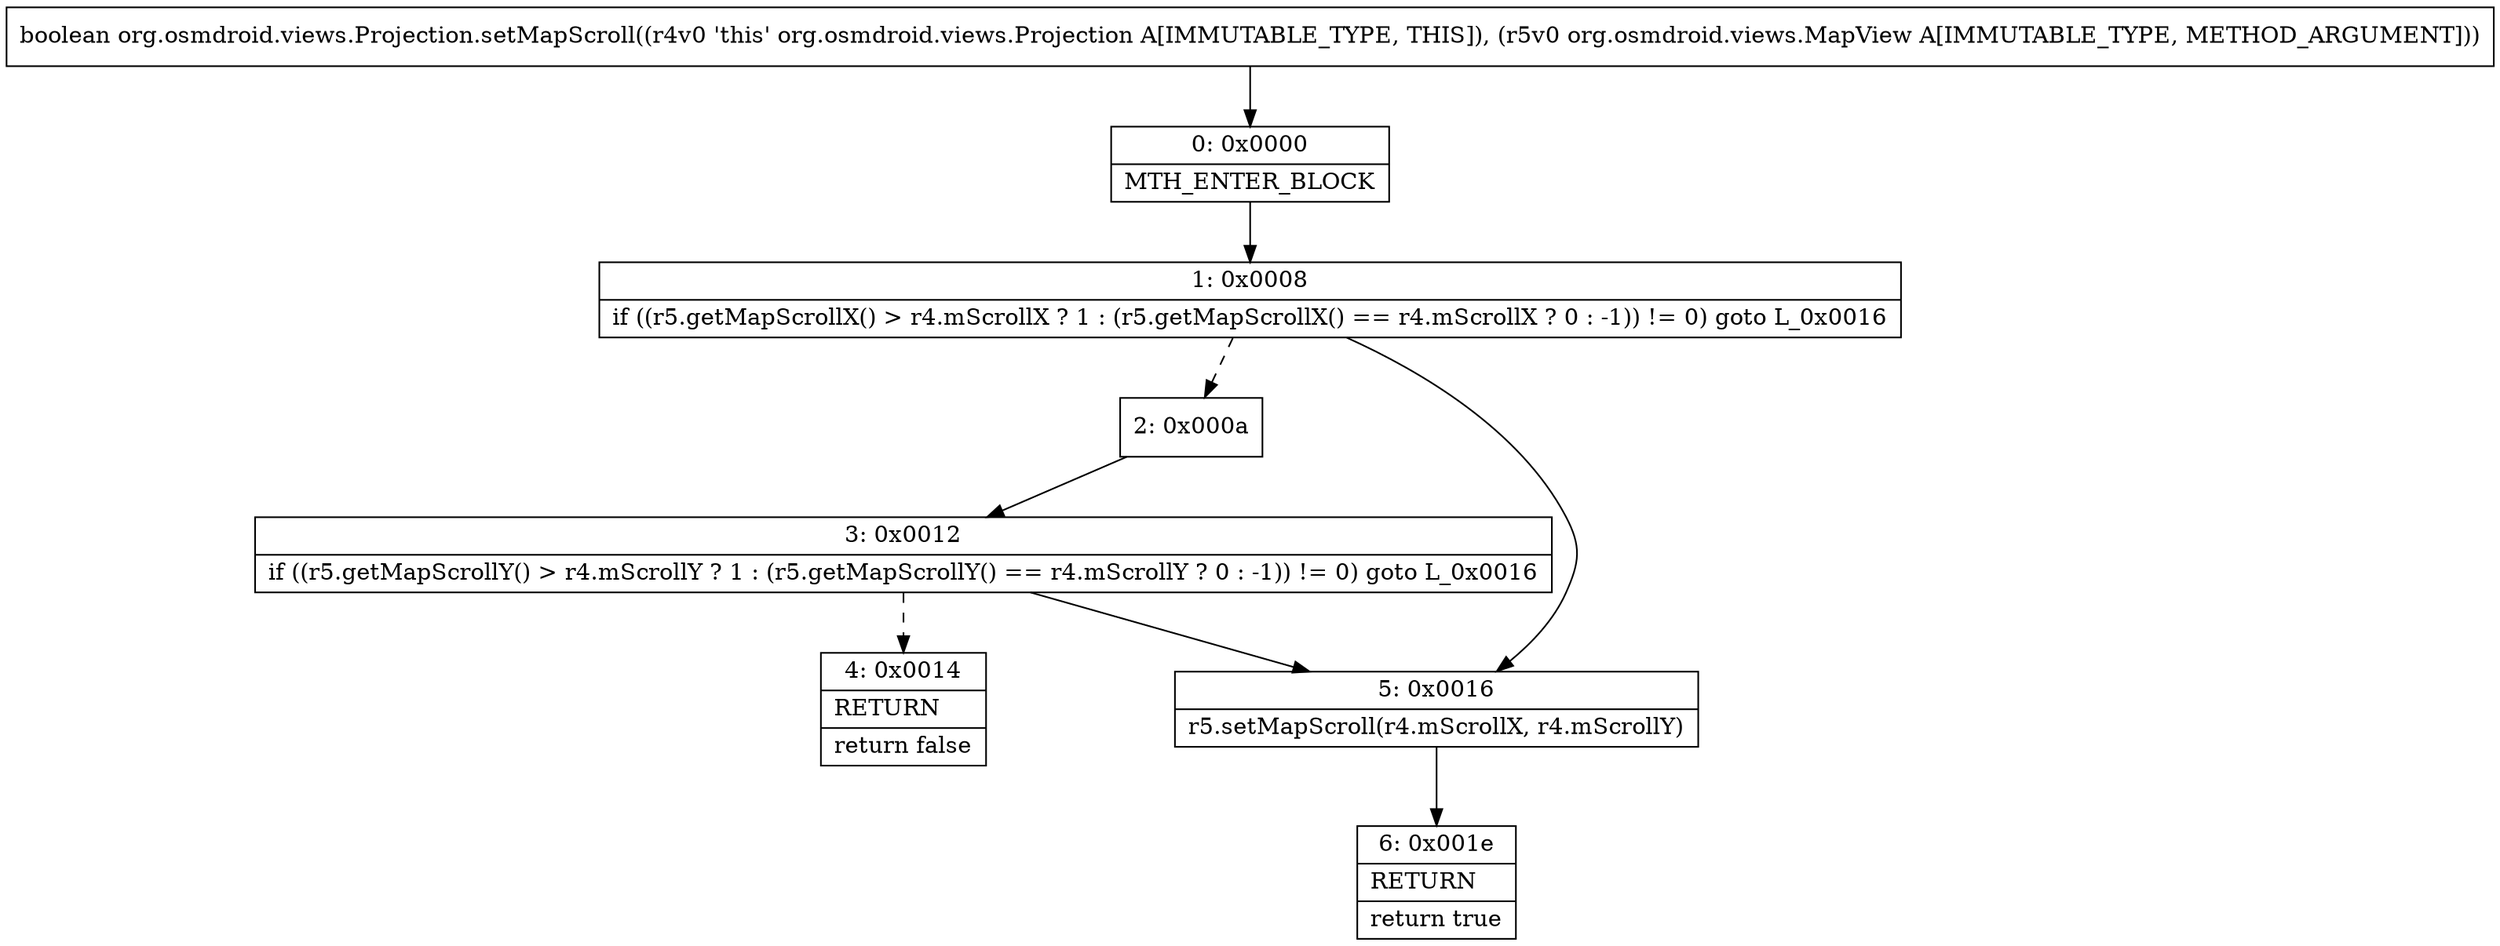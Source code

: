 digraph "CFG fororg.osmdroid.views.Projection.setMapScroll(Lorg\/osmdroid\/views\/MapView;)Z" {
Node_0 [shape=record,label="{0\:\ 0x0000|MTH_ENTER_BLOCK\l}"];
Node_1 [shape=record,label="{1\:\ 0x0008|if ((r5.getMapScrollX() \> r4.mScrollX ? 1 : (r5.getMapScrollX() == r4.mScrollX ? 0 : \-1)) != 0) goto L_0x0016\l}"];
Node_2 [shape=record,label="{2\:\ 0x000a}"];
Node_3 [shape=record,label="{3\:\ 0x0012|if ((r5.getMapScrollY() \> r4.mScrollY ? 1 : (r5.getMapScrollY() == r4.mScrollY ? 0 : \-1)) != 0) goto L_0x0016\l}"];
Node_4 [shape=record,label="{4\:\ 0x0014|RETURN\l|return false\l}"];
Node_5 [shape=record,label="{5\:\ 0x0016|r5.setMapScroll(r4.mScrollX, r4.mScrollY)\l}"];
Node_6 [shape=record,label="{6\:\ 0x001e|RETURN\l|return true\l}"];
MethodNode[shape=record,label="{boolean org.osmdroid.views.Projection.setMapScroll((r4v0 'this' org.osmdroid.views.Projection A[IMMUTABLE_TYPE, THIS]), (r5v0 org.osmdroid.views.MapView A[IMMUTABLE_TYPE, METHOD_ARGUMENT])) }"];
MethodNode -> Node_0;
Node_0 -> Node_1;
Node_1 -> Node_2[style=dashed];
Node_1 -> Node_5;
Node_2 -> Node_3;
Node_3 -> Node_4[style=dashed];
Node_3 -> Node_5;
Node_5 -> Node_6;
}

